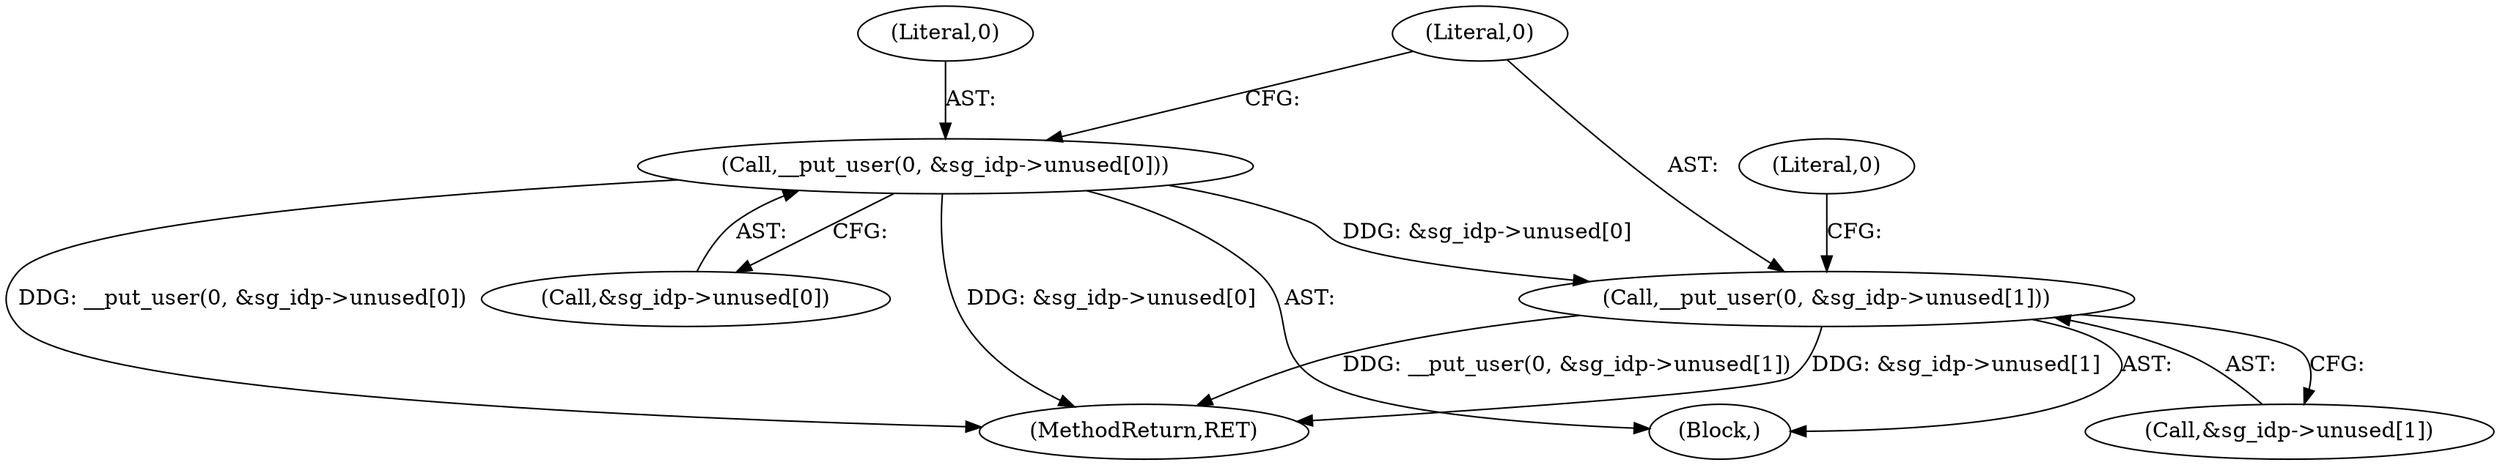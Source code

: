 digraph "0_linux_3e0097499839e0fe3af380410eababe5a47c4cf9_0@pointer" {
"1000479" [label="(Call,__put_user(0, &sg_idp->unused[1]))"];
"1000471" [label="(Call,__put_user(0, &sg_idp->unused[0]))"];
"1000471" [label="(Call,__put_user(0, &sg_idp->unused[0]))"];
"1000479" [label="(Call,__put_user(0, &sg_idp->unused[1]))"];
"1000481" [label="(Call,&sg_idp->unused[1])"];
"1000488" [label="(Literal,0)"];
"1000480" [label="(Literal,0)"];
"1000473" [label="(Call,&sg_idp->unused[0])"];
"1000369" [label="(Block,)"];
"1001060" [label="(MethodReturn,RET)"];
"1000472" [label="(Literal,0)"];
"1000479" -> "1000369"  [label="AST: "];
"1000479" -> "1000481"  [label="CFG: "];
"1000480" -> "1000479"  [label="AST: "];
"1000481" -> "1000479"  [label="AST: "];
"1000488" -> "1000479"  [label="CFG: "];
"1000479" -> "1001060"  [label="DDG: __put_user(0, &sg_idp->unused[1])"];
"1000479" -> "1001060"  [label="DDG: &sg_idp->unused[1]"];
"1000471" -> "1000479"  [label="DDG: &sg_idp->unused[0]"];
"1000471" -> "1000369"  [label="AST: "];
"1000471" -> "1000473"  [label="CFG: "];
"1000472" -> "1000471"  [label="AST: "];
"1000473" -> "1000471"  [label="AST: "];
"1000480" -> "1000471"  [label="CFG: "];
"1000471" -> "1001060"  [label="DDG: &sg_idp->unused[0]"];
"1000471" -> "1001060"  [label="DDG: __put_user(0, &sg_idp->unused[0])"];
}
